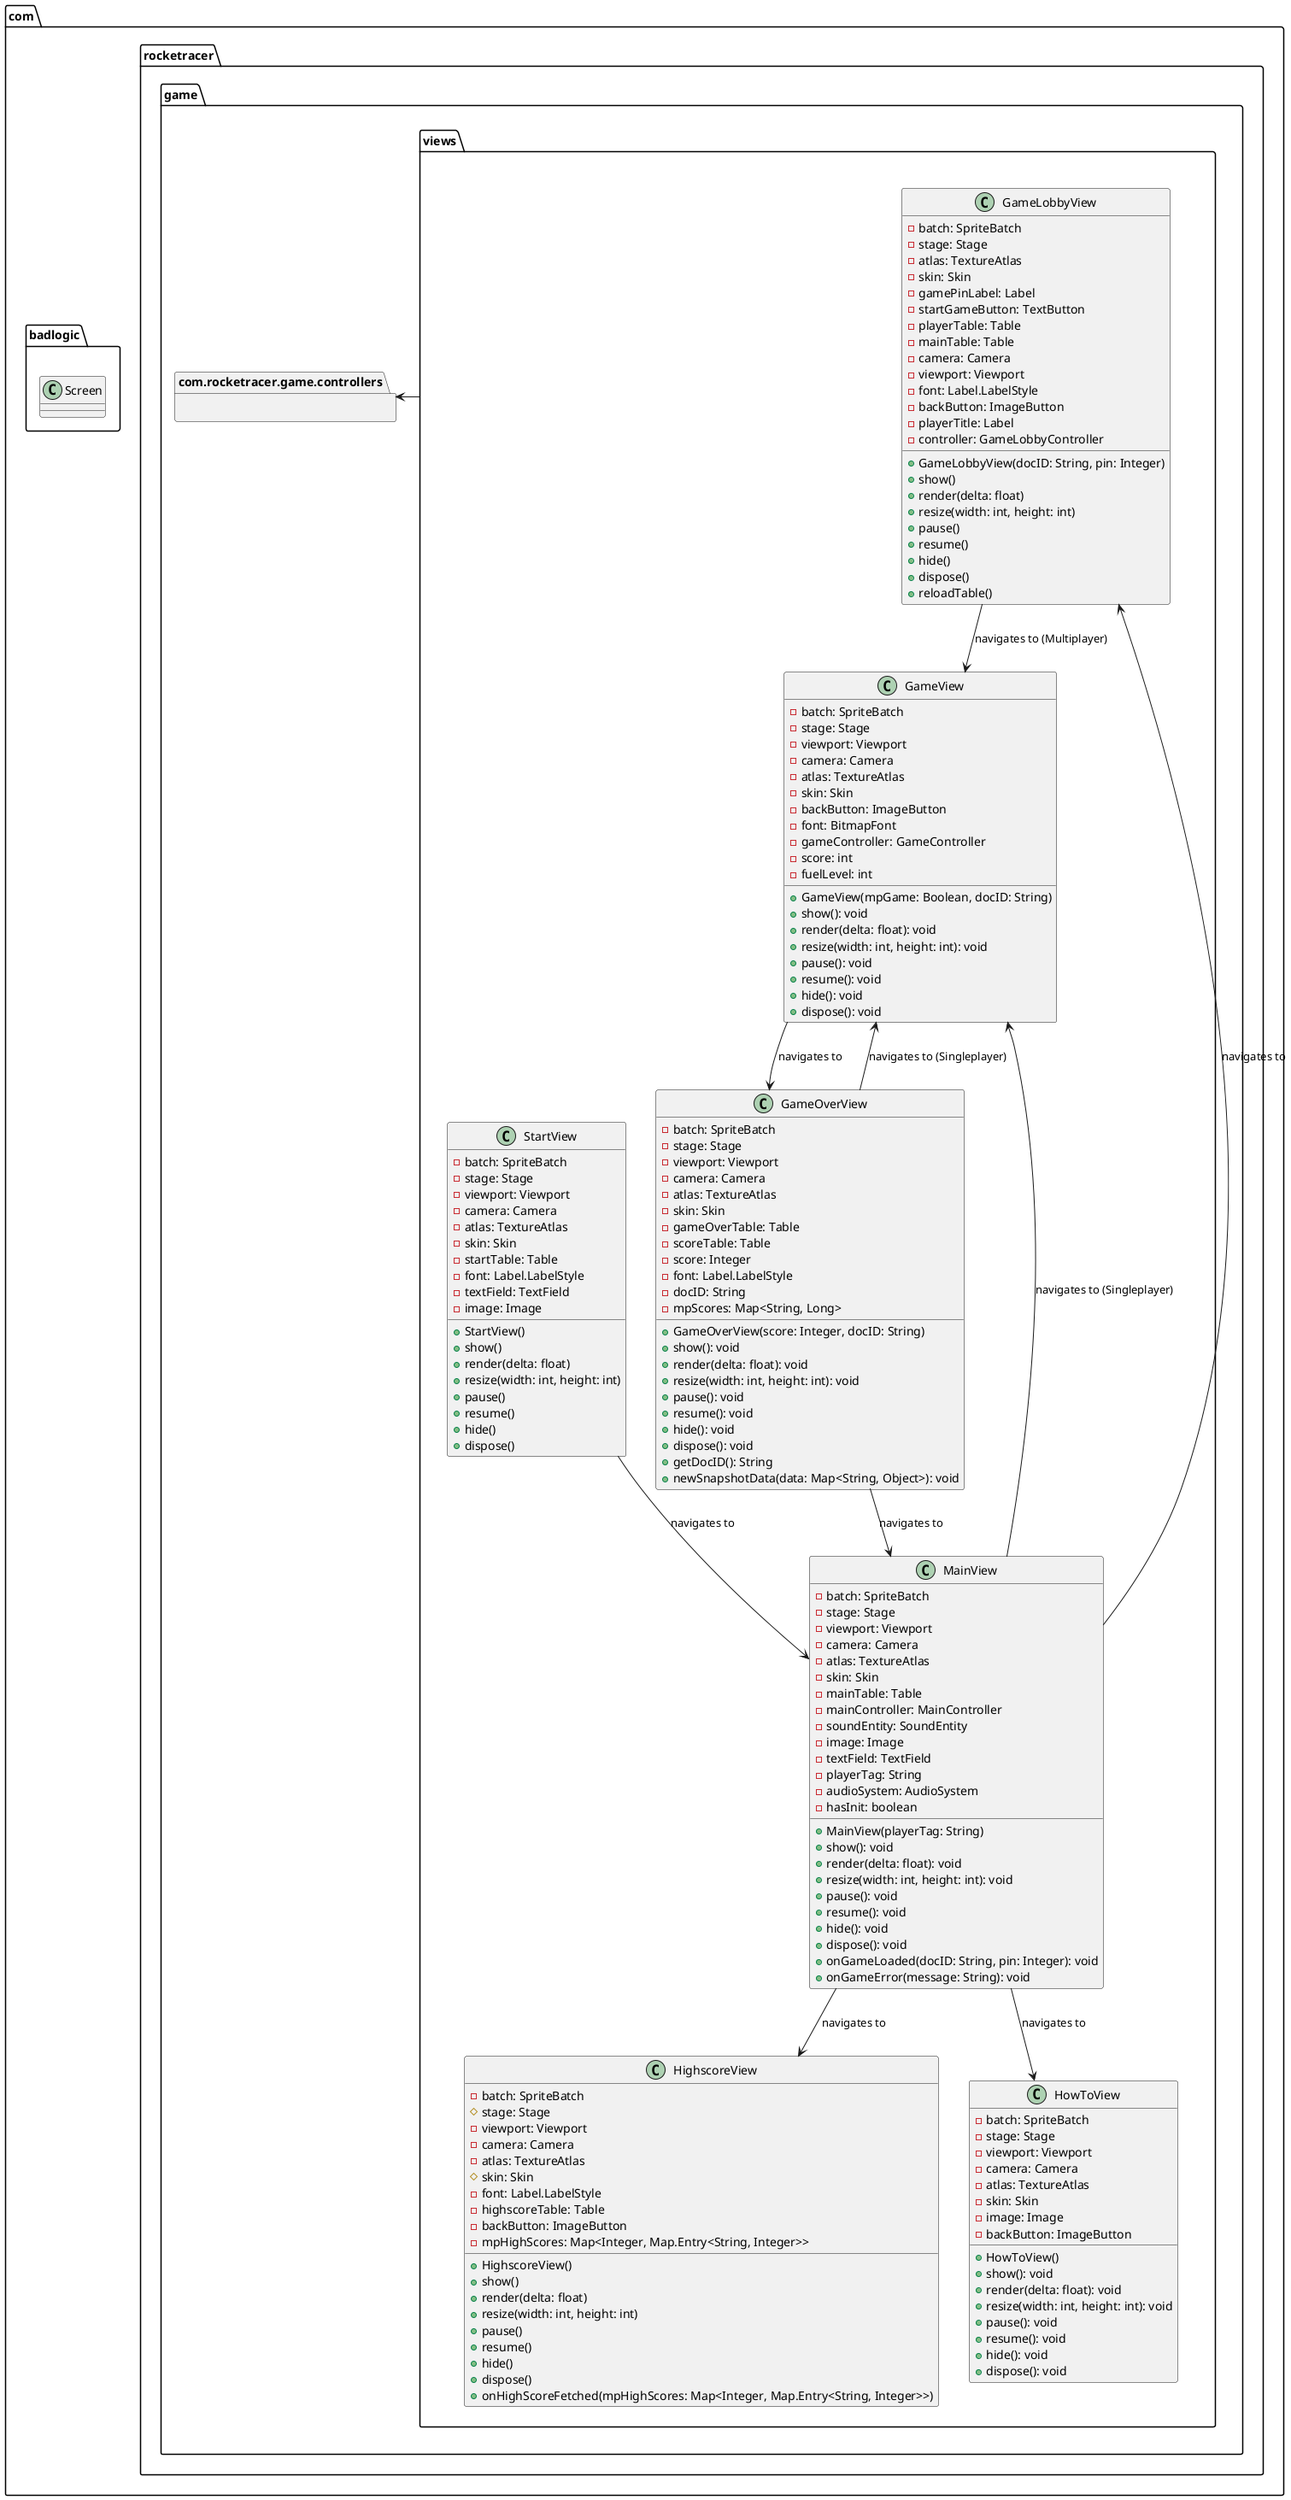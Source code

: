 @startuml
        package com.rocketracer.game.views {
            class GameLobbyView {
                - batch: SpriteBatch
                - stage: Stage
                - atlas: TextureAtlas
                - skin: Skin
                - gamePinLabel: Label
                - startGameButton: TextButton
                - playerTable: Table
                - mainTable: Table
                - camera: Camera
                - viewport: Viewport
                - font: Label.LabelStyle
                - backButton: ImageButton
                - playerTitle: Label
                - controller: GameLobbyController
                + GameLobbyView(docID: String, pin: Integer)
                + show()
                + render(delta: float)
                + resize(width: int, height: int)
                + pause()
                + resume()
                + hide()
                + dispose()
                + reloadTable()
            }
                    class GameOverView {
                        - batch: SpriteBatch
                        - stage: Stage
                        - viewport: Viewport
                        - camera: Camera
                        - atlas: TextureAtlas
                        - skin: Skin
                        - gameOverTable: Table
                        - scoreTable: Table
                        - score: Integer
                        - font: Label.LabelStyle
                        - docID: String
                        - mpScores: Map<String, Long>
                        + GameOverView(score: Integer, docID: String)
                        + show(): void
                        + render(delta: float): void
                        + resize(width: int, height: int): void
                        + pause(): void
                        + resume(): void
                        + hide(): void
                        + dispose(): void
                        + getDocID(): String
                        + newSnapshotData(data: Map<String, Object>): void
                    }
                    class GameView {
                        - batch: SpriteBatch
                        - stage: Stage
                        - viewport: Viewport
                        - camera: Camera
                        - atlas: TextureAtlas
                        - skin: Skin
                        - backButton: ImageButton
                        - font: BitmapFont
                        - gameController: GameController
                        - score: int
                        - fuelLevel: int

                        + GameView(mpGame: Boolean, docID: String)
                        + show(): void
                        + render(delta: float): void
                        + resize(width: int, height: int): void
                        + pause(): void
                        + resume(): void
                        + hide(): void
                        + dispose(): void
                    }
                    class HighscoreView {
                        - batch: SpriteBatch
                        # stage: Stage
                        - viewport: Viewport
                        - camera: Camera
                        - atlas: TextureAtlas
                        # skin: Skin
                        - font: Label.LabelStyle
                        - highscoreTable: Table
                        - backButton: ImageButton
                        - mpHighScores: Map<Integer, Map.Entry<String, Integer>>

                        + HighscoreView()
                        + show()
                        + render(delta: float)
                        + resize(width: int, height: int)
                        + pause()
                        + resume()
                        + hide()
                        + dispose()
                        + onHighScoreFetched(mpHighScores: Map<Integer, Map.Entry<String, Integer>>)
}
class HowToView {
    - batch: SpriteBatch
    - stage: Stage
    - viewport: Viewport
    - camera: Camera
    - atlas: TextureAtlas
    - skin: Skin
    - image: Image
    - backButton: ImageButton

    + HowToView()
    + show(): void
    + render(delta: float): void
    + resize(width: int, height: int): void
    + pause(): void
    + resume(): void
    + hide(): void
    + dispose(): void
}
class MainView {
  -batch: SpriteBatch
  -stage: Stage
  -viewport: Viewport
  -camera: Camera
  -atlas: TextureAtlas
  -skin: Skin
  -mainTable: Table
  -mainController: MainController
  -soundEntity: SoundEntity
  -image: Image
  -textField: TextField
  -playerTag: String
  -audioSystem: AudioSystem
  -hasInit: boolean
  +MainView(playerTag: String)
  +show(): void
  +render(delta: float): void
  +resize(width: int, height: int): void
  +pause(): void
  +resume(): void
  +hide(): void
  +dispose(): void
  +onGameLoaded(docID: String, pin: Integer): void
  +onGameError(message: String): void
}
class StartView {
    - batch: SpriteBatch
    - stage: Stage
    - viewport: Viewport
    - camera: Camera
    - atlas: TextureAtlas
    - skin: Skin
    - startTable: Table
    - font: Label.LabelStyle
    - textField: TextField
    - image: Image
    + StartView()
    + show()
    + render(delta: float)
    + resize(width: int, height: int)
    + pause()
    + resume()
    + hide()
    + dispose()
}
        }

        package com.rocketracer.game.controllers{}
        

      com.rocketracer.game.views -> com.badlogic.Screen: uses
        com.rocketracer.game.views -> com.rocketracer.game.controllers

        StartView --> MainView: navigates to
        MainView --> GameLobbyView: navigates to
        
        GameLobbyView --> GameView: navigates to (Multiplayer)
        GameView --> GameOverView: navigates to
        MainView --> HighscoreView: navigates to
        MainView --> GameView: navigates to (Singleplayer)
        MainView --> HowToView: navigates to
        GameOverView --> GameView: navigates to (Singleplayer)
        GameOverView --> MainView: navigates to


@enduml